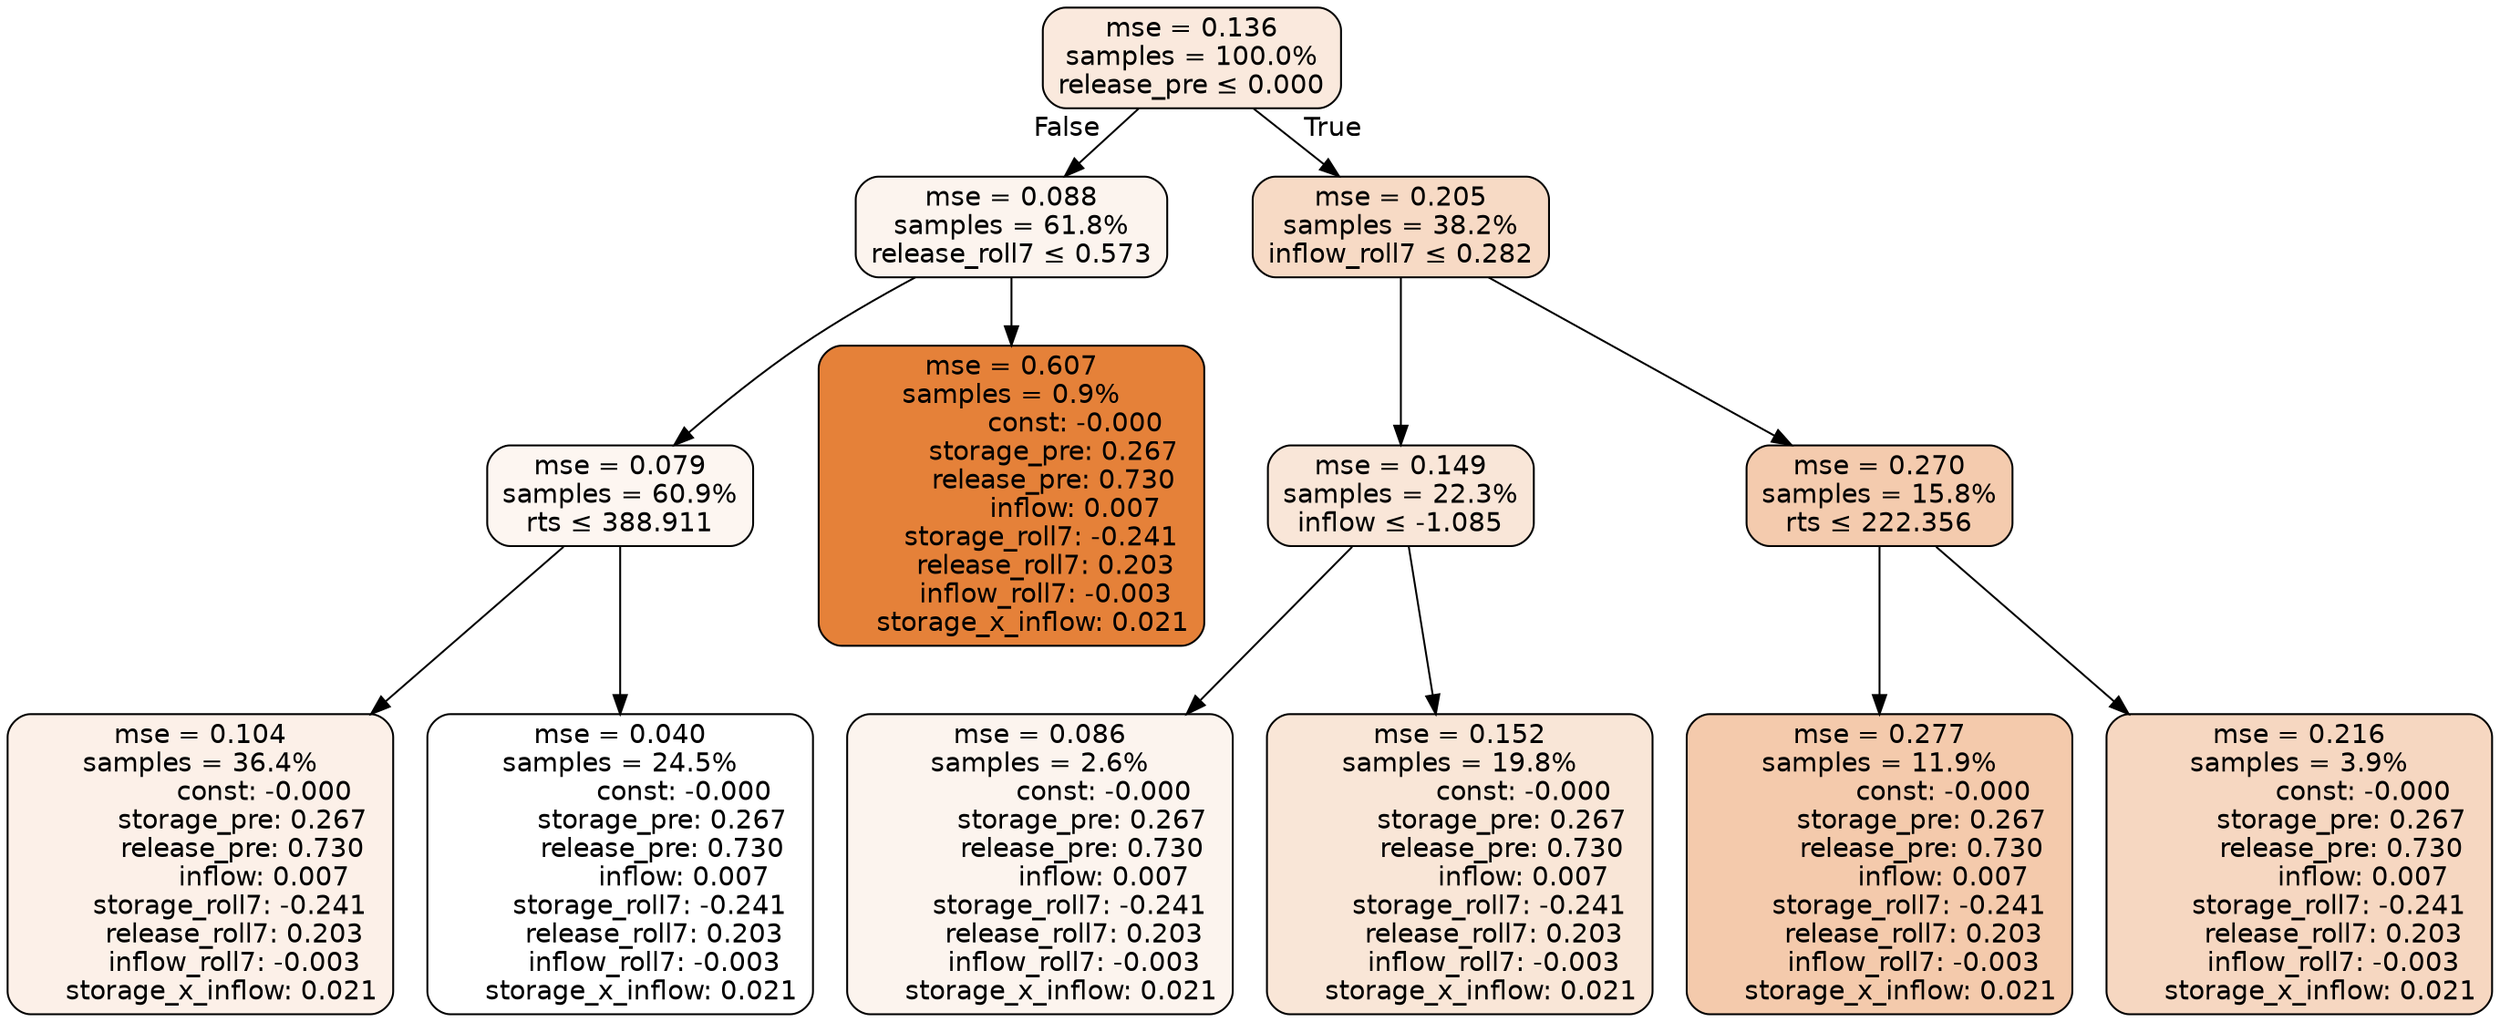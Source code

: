 digraph tree {
node [shape=rectangle, style="filled, rounded", color="black", fontname=helvetica] ;
edge [fontname=helvetica] ;
	"0" [label="mse = 0.136
samples = 100.0%
release_pre &le; 0.000", fillcolor="#fae9dd"]
	"1" [label="mse = 0.088
samples = 61.8%
release_roll7 &le; 0.573", fillcolor="#fcf4ee"]
	"2" [label="mse = 0.079
samples = 60.9%
rts &le; 388.911", fillcolor="#fdf6f1"]
	"3" [label="mse = 0.104
samples = 36.4%
               const: -0.000
          storage_pre: 0.267
          release_pre: 0.730
               inflow: 0.007
       storage_roll7: -0.241
        release_roll7: 0.203
        inflow_roll7: -0.003
     storage_x_inflow: 0.021", fillcolor="#fcf0e8"]
	"4" [label="mse = 0.040
samples = 24.5%
               const: -0.000
          storage_pre: 0.267
          release_pre: 0.730
               inflow: 0.007
       storage_roll7: -0.241
        release_roll7: 0.203
        inflow_roll7: -0.003
     storage_x_inflow: 0.021", fillcolor="#ffffff"]
	"5" [label="mse = 0.607
samples = 0.9%
               const: -0.000
          storage_pre: 0.267
          release_pre: 0.730
               inflow: 0.007
       storage_roll7: -0.241
        release_roll7: 0.203
        inflow_roll7: -0.003
     storage_x_inflow: 0.021", fillcolor="#e58139"]
	"6" [label="mse = 0.205
samples = 38.2%
inflow_roll7 &le; 0.282", fillcolor="#f7dac5"]
	"7" [label="mse = 0.149
samples = 22.3%
inflow &le; -1.085", fillcolor="#f9e6d8"]
	"8" [label="mse = 0.086
samples = 2.6%
               const: -0.000
          storage_pre: 0.267
          release_pre: 0.730
               inflow: 0.007
       storage_roll7: -0.241
        release_roll7: 0.203
        inflow_roll7: -0.003
     storage_x_inflow: 0.021", fillcolor="#fcf4ee"]
	"9" [label="mse = 0.152
samples = 19.8%
               const: -0.000
          storage_pre: 0.267
          release_pre: 0.730
               inflow: 0.007
       storage_roll7: -0.241
        release_roll7: 0.203
        inflow_roll7: -0.003
     storage_x_inflow: 0.021", fillcolor="#f9e6d7"]
	"10" [label="mse = 0.270
samples = 15.8%
rts &le; 222.356", fillcolor="#f4cbae"]
	"11" [label="mse = 0.277
samples = 11.9%
               const: -0.000
          storage_pre: 0.267
          release_pre: 0.730
               inflow: 0.007
       storage_roll7: -0.241
        release_roll7: 0.203
        inflow_roll7: -0.003
     storage_x_inflow: 0.021", fillcolor="#f4caac"]
	"12" [label="mse = 0.216
samples = 3.9%
               const: -0.000
          storage_pre: 0.267
          release_pre: 0.730
               inflow: 0.007
       storage_roll7: -0.241
        release_roll7: 0.203
        inflow_roll7: -0.003
     storage_x_inflow: 0.021", fillcolor="#f6d7c1"]

	"0" -> "1" [labeldistance=2.5, labelangle=45, headlabel="False"]
	"1" -> "2"
	"2" -> "3"
	"2" -> "4"
	"1" -> "5"
	"0" -> "6" [labeldistance=2.5, labelangle=-45, headlabel="True"]
	"6" -> "7"
	"7" -> "8"
	"7" -> "9"
	"6" -> "10"
	"10" -> "11"
	"10" -> "12"
}